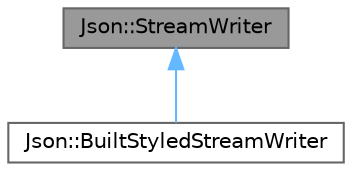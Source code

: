 digraph "Json::StreamWriter"
{
 // LATEX_PDF_SIZE
  bgcolor="transparent";
  edge [fontname=Helvetica,fontsize=10,labelfontname=Helvetica,labelfontsize=10];
  node [fontname=Helvetica,fontsize=10,shape=box,height=0.2,width=0.4];
  Node1 [label="Json::StreamWriter",height=0.2,width=0.4,color="gray40", fillcolor="grey60", style="filled", fontcolor="black",tooltip=" "];
  Node1 -> Node2 [dir="back",color="steelblue1",style="solid"];
  Node2 [label="Json::BuiltStyledStreamWriter",height=0.2,width=0.4,color="gray40", fillcolor="white", style="filled",URL="$struct_json_1_1_built_styled_stream_writer.html",tooltip=" "];
}
